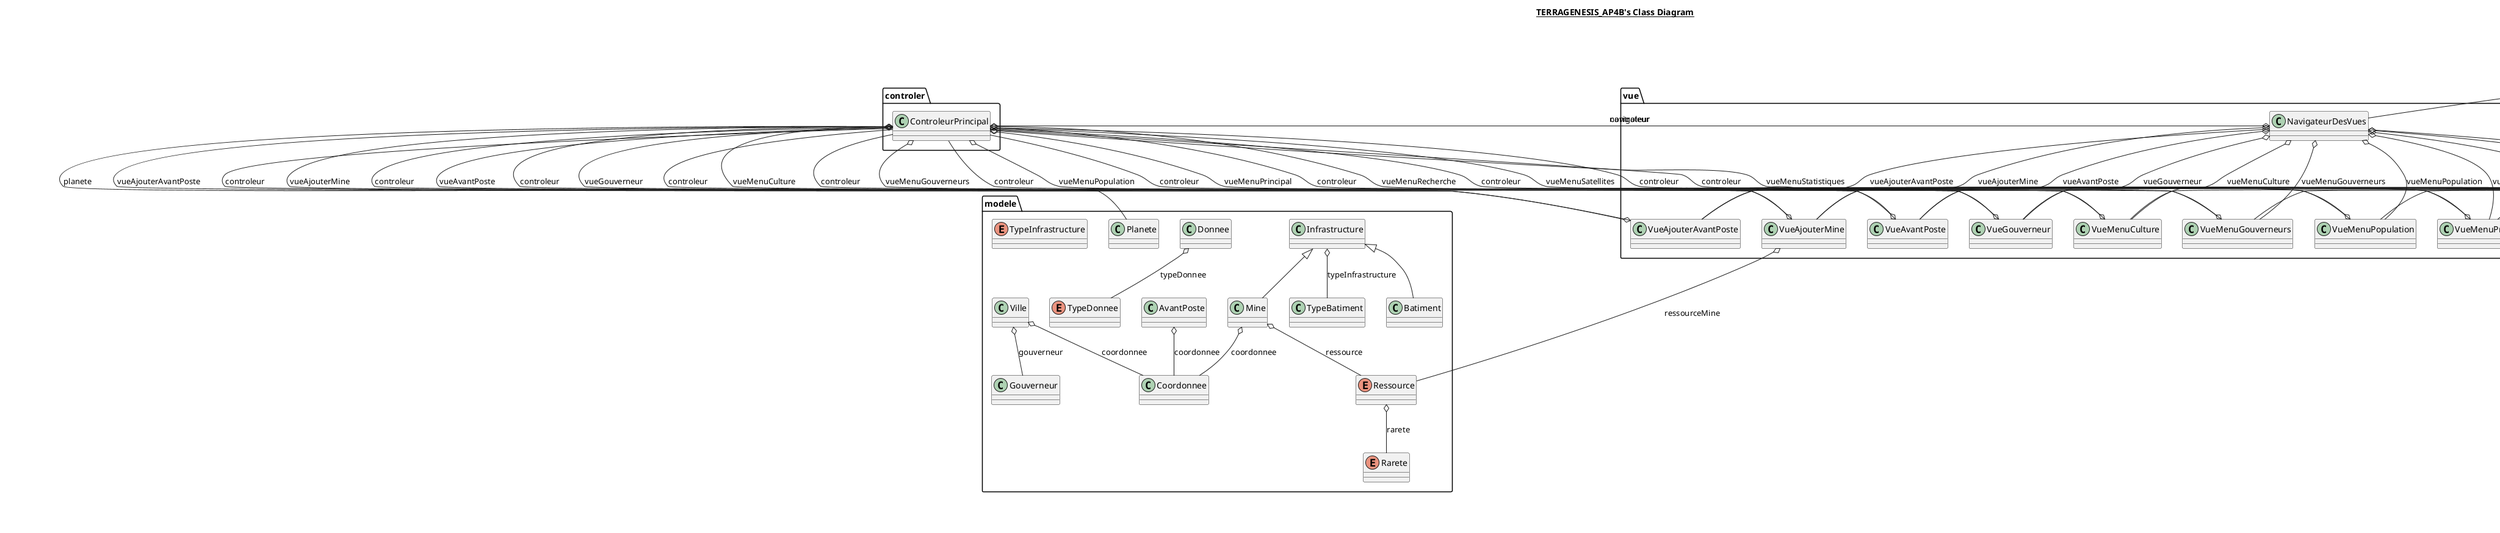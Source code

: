 @startuml

title __TERRAGENESIS_AP4B's Class Diagram__\n

  namespace controler {
    class controler.ControleurPrincipal {
    }
  }
  

  namespace modele {
    class modele.AvantPoste {
    }
  }
  

  namespace modele {
    class modele.Batiment {
    }
  }
  

  namespace modele {
    class modele.Coordonnee {
    }
  }
  

  namespace modele {
    class modele.Donnee {
    }
  }
  

  namespace modele {
    class modele.Gouverneur {
    }
  }
  

  namespace modele {
    class modele.Infrastructure {
    }
  }
  

  namespace modele {
    class modele.Mine {
    }
  }
  

  namespace modele {
    class modele.Planete {
    }
  }
  

  namespace modele {
    enum Rarete {
    }
  }
  

  namespace modele {
    enum Ressource {
    }
  }
  

  namespace modele {
    enum TypeDonnee {
    }
  }
  

  namespace modele {
    enum TypeInfrastructure {
    }
  }
  

  namespace modele {
    class modele.Ville {
    }
  }
  

  namespace sample {
    class sample.App {
    }
  }
  

  namespace vue {
    class vue.NavigateurDesVues {
    }
  }
  

  namespace vue {
    class vue.VueAjouterAvantPoste {
    }
  }
  

  namespace vue {
    class vue.VueAjouterMine {
    }
  }
  

  namespace vue {
    class vue.VueAvantPoste {
    }
  }
  

  namespace vue {
    class vue.VueGouverneur {
    }
  }
  

  namespace vue {
    class vue.VueMenuCulture {
    }
  }
  

  namespace vue {
    class vue.VueMenuGouverneurs {
    }
  }
  

  namespace vue {
    class vue.VueMenuPopulation {
    }
  }
  

  namespace vue {
    class vue.VueMenuPrincipal {
    }
  }
  

  namespace vue {
    class vue.VueMenuRecherche {
    }
  }
  

  namespace vue {
    class vue.VueMenuSatellites {
    }
  }
  

  namespace vue {
    class vue.VueMenuStatistiques {
    }
  }
  

  controler.ControleurPrincipal o-- vue.NavigateurDesVues : navigateur
  controler.ControleurPrincipal o-- modele.Planete : planete
  controler.ControleurPrincipal o-- vue.VueAjouterAvantPoste : vueAjouterAvantPoste
  controler.ControleurPrincipal o-- vue.VueAjouterMine : vueAjouterMine
  controler.ControleurPrincipal o-- vue.VueAvantPoste : vueAvantPoste
  controler.ControleurPrincipal o-- vue.VueGouverneur : vueGouverneur
  controler.ControleurPrincipal o-- vue.VueMenuCulture : vueMenuCulture
  controler.ControleurPrincipal o-- vue.VueMenuGouverneurs : vueMenuGouverneurs
  controler.ControleurPrincipal o-- vue.VueMenuPopulation : vueMenuPopulation
  controler.ControleurPrincipal o-- vue.VueMenuPrincipal : vueMenuPrincipal
  controler.ControleurPrincipal o-- vue.VueMenuRecherche : vueMenuRecherche
  controler.ControleurPrincipal o-- vue.VueMenuSatellites : vueMenuSatellites
  controler.ControleurPrincipal o-- vue.VueMenuStatistiques : vueMenuStatistiques
  modele.AvantPoste o-- modele.Coordonnee : coordonnee
  modele.Batiment -up-|> modele.Infrastructure
  modele.Donnee o-- modele.TypeDonnee : typeDonnee
  modele.Infrastructure o-- modele.TypeBatiment : typeInfrastructure
  modele.Mine -up-|> modele.Infrastructure
  modele.Mine o-- modele.Coordonnee : coordonnee
  modele.Mine o-- modele.Ressource : ressource
  modele.Ressource o-- modele.Rarete : rarete
  modele.Ville o-- modele.Coordonnee : coordonnee
  modele.Ville o-- modele.Gouverneur : gouverneur
  vue.NavigateurDesVues -up-|> javafx.application.Application
  vue.NavigateurDesVues o-- controler.ControleurPrincipal : controleur
  vue.NavigateurDesVues o-- vue.VueAjouterAvantPoste : vueAjouterAvantPoste
  vue.NavigateurDesVues o-- vue.VueAjouterMine : vueAjouterMine
  vue.NavigateurDesVues o-- vue.VueAvantPoste : vueAvantPoste
  vue.NavigateurDesVues o-- vue.VueGouverneur : vueGouverneur
  vue.NavigateurDesVues o-- vue.VueMenuCulture : vueMenuCulture
  vue.NavigateurDesVues o-- vue.VueMenuGouverneurs : vueMenuGouverneurs
  vue.NavigateurDesVues o-- vue.VueMenuPopulation : vueMenuPopulation
  vue.NavigateurDesVues o-- vue.VueMenuPrincipal : vueMenuPrincipal
  vue.NavigateurDesVues o-- vue.VueMenuRecherche : vueMenuRecherche
  vue.NavigateurDesVues o-- vue.VueMenuSatellites : vueMenuSatellites
  vue.NavigateurDesVues o-- vue.VueMenuStatistiques : vueMenuStatistiques
  vue.VueAjouterAvantPoste -up-|> javafx.scene.Scene
  vue.VueAjouterAvantPoste o-- controler.ControleurPrincipal : controleur
  vue.VueAjouterMine -up-|> javafx.scene.Scene
  vue.VueAjouterMine o-- controler.ControleurPrincipal : controleur
  vue.VueAjouterMine o-- modele.Ressource : ressourceMine
  vue.VueAvantPoste -up-|> javafx.scene.Scene
  vue.VueAvantPoste o-- controler.ControleurPrincipal : controleur
  vue.VueGouverneur -up-|> javafx.scene.Scene
  vue.VueGouverneur o-- controler.ControleurPrincipal : controleur
  vue.VueMenuCulture -up-|> javafx.scene.Scene
  vue.VueMenuCulture o-- controler.ControleurPrincipal : controleur
  vue.VueMenuGouverneurs -up-|> javafx.scene.Scene
  vue.VueMenuGouverneurs o-- controler.ControleurPrincipal : controleur
  vue.VueMenuPopulation -up-|> javafx.scene.Scene
  vue.VueMenuPopulation o-- controler.ControleurPrincipal : controleur
  vue.VueMenuPrincipal -up-|> javafx.scene.Scene
  vue.VueMenuPrincipal o-- controler.ControleurPrincipal : controleur
  vue.VueMenuRecherche -up-|> javafx.scene.Scene
  vue.VueMenuRecherche o-- controler.ControleurPrincipal : controleur
  vue.VueMenuSatellites -up-|> javafx.scene.Scene
  vue.VueMenuSatellites o-- controler.ControleurPrincipal : controleur
  vue.VueMenuStatistiques -up-|> javafx.scene.Scene
  vue.VueMenuStatistiques o-- controler.ControleurPrincipal : controleur


right footer


PlantUML diagram generated by SketchIt! (https://bitbucket.org/pmesmeur/sketch.it)
For more information about this tool, please contact philippe.mesmeur@gmail.com
endfooter

@enduml
